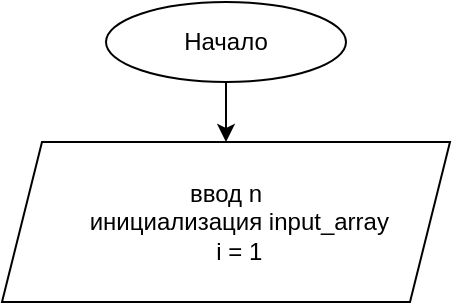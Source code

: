 <mxfile version="24.3.1" type="github">
  <diagram name="Страница — 1" id="xWEY1PyqiTFkCsJDxerP">
    <mxGraphModel dx="1066" dy="611" grid="1" gridSize="10" guides="1" tooltips="1" connect="1" arrows="1" fold="1" page="1" pageScale="1" pageWidth="827" pageHeight="1169" math="0" shadow="0">
      <root>
        <mxCell id="0" />
        <mxCell id="1" parent="0" />
        <mxCell id="rntemIB3Wk2hQ3qx8ugr-3" value="" style="edgeStyle=orthogonalEdgeStyle;rounded=0;orthogonalLoop=1;jettySize=auto;html=1;" edge="1" parent="1" source="rntemIB3Wk2hQ3qx8ugr-1" target="rntemIB3Wk2hQ3qx8ugr-2">
          <mxGeometry relative="1" as="geometry" />
        </mxCell>
        <mxCell id="rntemIB3Wk2hQ3qx8ugr-1" value="Начало" style="ellipse;whiteSpace=wrap;html=1;" vertex="1" parent="1">
          <mxGeometry x="354" width="120" height="40" as="geometry" />
        </mxCell>
        <mxCell id="rntemIB3Wk2hQ3qx8ugr-2" value="&lt;div&gt;ввод n&lt;/div&gt;&lt;div&gt;&amp;nbsp; &amp;nbsp; инициализация input_array&lt;/div&gt;&lt;div&gt;&amp;nbsp; &amp;nbsp; i = 1&lt;/div&gt;" style="shape=parallelogram;perimeter=parallelogramPerimeter;whiteSpace=wrap;html=1;fixedSize=1;" vertex="1" parent="1">
          <mxGeometry x="302" y="70" width="224" height="80" as="geometry" />
        </mxCell>
      </root>
    </mxGraphModel>
  </diagram>
</mxfile>
